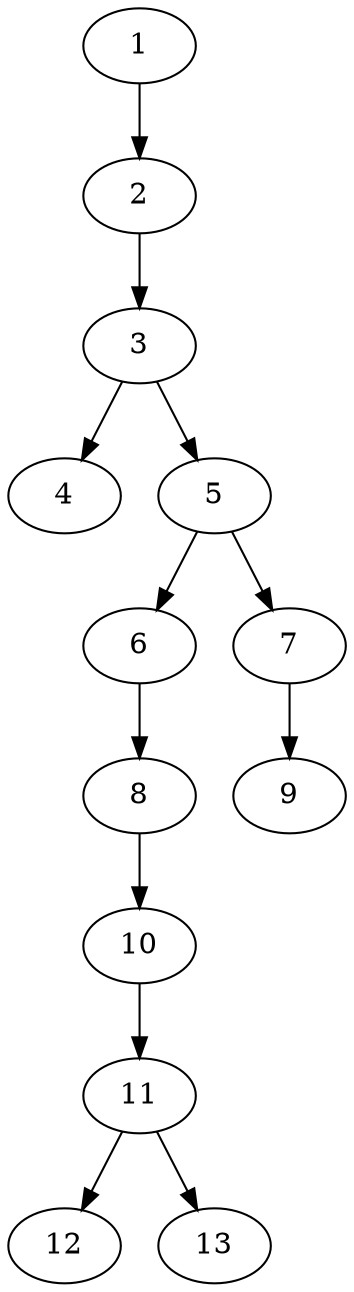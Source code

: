 // DAG (tier=1-easy, mode=compute, n=13, ccr=0.268, fat=0.384, density=0.346, regular=0.718, jump=0.058, mindata=262144, maxdata=2097152)
// DAG automatically generated by daggen at Sun Aug 24 16:33:32 2025
// /home/ermia/Project/Environments/daggen/bin/daggen --dot --ccr 0.268 --fat 0.384 --regular 0.718 --density 0.346 --jump 0.058 --mindata 262144 --maxdata 2097152 -n 13 
digraph G {
  1 [size="1487018358612819", alpha="0.14", expect_size="743509179306409"]
  1 -> 2 [size ="26907978498048"]
  2 [size="530633995065108", alpha="0.18", expect_size="265316997532554"]
  2 -> 3 [size ="17661383671808"]
  3 [size="17146085609022400", alpha="0.10", expect_size="8573042804511200"]
  3 -> 4 [size ="8489573285888"]
  3 -> 5 [size ="8489573285888"]
  4 [size="125552812942688256", alpha="0.07", expect_size="62776406471344128"]
  5 [size="923509613578420224", alpha="0.09", expect_size="461754806789210112"]
  5 -> 6 [size ="7586665463808"]
  5 -> 7 [size ="7586665463808"]
  6 [size="208418161752539136", alpha="0.13", expect_size="104209080876269568"]
  6 -> 8 [size ="2812205334528"]
  7 [size="2638262874943990", alpha="0.14", expect_size="1319131437471995"]
  7 -> 9 [size ="1981355655168"]
  8 [size="1354191951549546", alpha="0.13", expect_size="677095975774773"]
  8 -> 10 [size ="23199274237952"]
  9 [size="49117344195126856", alpha="0.08", expect_size="24558672097563428"]
  10 [size="251806967279810", alpha="0.13", expect_size="125903483639905"]
  10 -> 11 [size ="4264508260352"]
  11 [size="15601233694897380", alpha="0.16", expect_size="7800616847448690"]
  11 -> 12 [size ="17856670466048"]
  11 -> 13 [size ="17856670466048"]
  12 [size="605117916563636224", alpha="0.14", expect_size="302558958281818112"]
  13 [size="718824246148751", alpha="0.02", expect_size="359412123074375"]
}